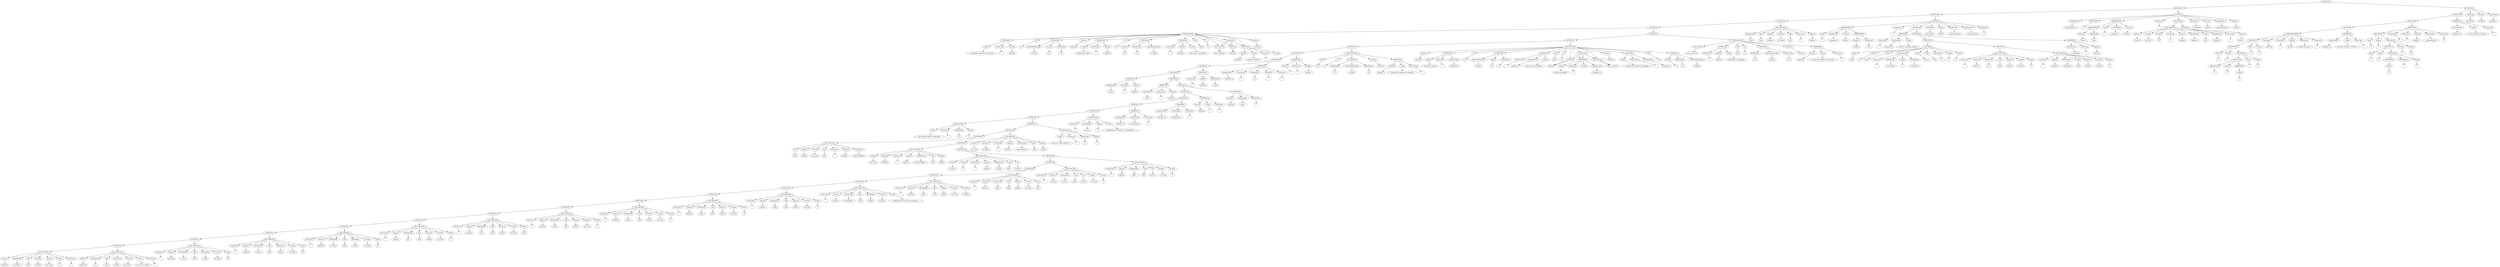 digraph Arbol_Sintactico{

node0[label = "SENTENCIA"];
node0 -> node00
node00[label = "SENTENCIA"];
node00 -> node000
node000[label = "SENTENCIA"];
node000 -> node0000
node0000[label = "SENTENCIA"];
node0000 -> node00000
node00000[label = "SENTENCIA"];
node00000 -> node000000
node000000[label = "SENTENCIA"];
node000000 -> node0000000
node0000000[label = "SENTENCIA"];
node0000000 -> node00000000
node00000000[label = "SENTENCIA"];
node00000000 -> node000000000
node000000000[label = "SENTENCIA"];
node000000000 -> node0000000000
node0000000000[label = "SENTENCIA"];
node0000000000 -> node00000000000
node00000000000[label = "SENTENCIA"];
node00000000000 -> node000000000000
node000000000000[label = "SENTENCIA"];
node000000000000 -> node0000000000000
node0000000000000[label = "SENTENCIA"];
node0000000000000 -> node00000000000000
node00000000000000[label = "SENTENCIA"];
node00000000000000 -> node000000000000000
node000000000000000[label = "SENTENCIA"];
node000000000000000 -> node0000000000000000
node0000000000000000[label = "SENTENCIA"];
node0000000000000000 -> node00000000000000000
node00000000000000000[label = "SENTENCIA"];
node00000000000000000 -> node000000000000000000
node000000000000000000[label = "SENTENCIA"];
node000000000000000000 -> node0000000000000000000
node0000000000000000000[label = "SENTENCIA"];
node0000000000000000000 -> node00000000000000000000
node00000000000000000000[label = "SENTENCIA"];
node00000000000000000000 -> node000000000000000000000
node000000000000000000000[label = "SENTENCIA"];
node000000000000000000000 -> node0000000000000000000000
node0000000000000000000000[label = "SENTENCIA"];
node0000000000000000000000 -> node00000000000000000000000
node00000000000000000000000[label = "SENTENCIA"];
node00000000000000000000000 -> node000000000000000000000000
node000000000000000000000000[label = "SENTENCIA"];
node000000000000000000000000 -> node0000000000000000000000000
node0000000000000000000000000[label = "SENTENCIA"];
node0000000000000000000000000 -> node00000000000000000000000000
node00000000000000000000000000[label = "SENTENCIA"];
node00000000000000000000000000 -> node000000000000000000000000000
node000000000000000000000000000[label = "SENTENCIA"];
node000000000000000000000000000 -> node0000000000000000000000000000
node0000000000000000000000000000[label = "SENTENCIA"];
node0000000000000000000000000000 -> node00000000000000000000000000000
node00000000000000000000000000000[label = "SENTENCIA"];
node00000000000000000000000000000 -> node000000000000000000000000000000
node000000000000000000000000000000[label = "SENTENCIA"];
node000000000000000000000000000000 -> node0000000000000000000000000000000
node0000000000000000000000000000000[label = "SENTENCIA"];
node0000000000000000000000000000000 -> node00000000000000000000000000000000
node00000000000000000000000000000000[label = "SENTENCIA"];
node00000000000000000000000000000000 -> node000000000000000000000000000000000
node000000000000000000000000000000000[label = "SENTENCIA"];
node000000000000000000000000000000000 -> node0000000000000000000000000000000000
node0000000000000000000000000000000000[label = "SENTENCIA"];
node0000000000000000000000000000000000 -> node00000000000000000000000000000000000
node00000000000000000000000000000000000[label = "SENTENCIA"];
node00000000000000000000000000000000000 -> node000000000000000000000000000000000000
node000000000000000000000000000000000000[label = "SENTENCIA"];
node000000000000000000000000000000000000 -> node0000000000000000000000000000000000000
node0000000000000000000000000000000000000[label = "SENTENCIA"];
node0000000000000000000000000000000000000 -> node00000000000000000000000000000000000000
node00000000000000000000000000000000000000[label = "SENTENCIA"];
node00000000000000000000000000000000000000 -> node000000000000000000000000000000000000000
node000000000000000000000000000000000000000[label = "SENTENCIA"];
node000000000000000000000000000000000000000 -> node0000000000000000000000000000000000000000
node0000000000000000000000000000000000000000[label = "DECLARACION"];
node0000000000000000000000000000000000000000 -> node00000000000000000000000000000000000000000
node00000000000000000000000000000000000000000[label = "Ingresar"];
node00000000000000000000000000000000000000000c[label = "Ingresar"];
node00000000000000000000000000000000000000000 -> node00000000000000000000000000000000000000000c
node0000000000000000000000000000000000000000 -> node00000000000000000000000000000000000000001
node00000000000000000000000000000000000000001[label = "Identificador"];
node00000000000000000000000000000000000000001c[label = "_variable1_"];
node00000000000000000000000000000000000000001 -> node00000000000000000000000000000000000000001c
node0000000000000000000000000000000000000000 -> node00000000000000000000000000000000000000002
node00000000000000000000000000000000000000002[label = "Como"];
node00000000000000000000000000000000000000002c[label = "coMo"];
node00000000000000000000000000000000000000002 -> node00000000000000000000000000000000000000002c
node0000000000000000000000000000000000000000 -> node00000000000000000000000000000000000000003
node00000000000000000000000000000000000000003[label = "Numeroo"];
node00000000000000000000000000000000000000003c[label = "NumEro"];
node00000000000000000000000000000000000000003 -> node00000000000000000000000000000000000000003c
node0000000000000000000000000000000000000000 -> node00000000000000000000000000000000000000004
node00000000000000000000000000000000000000004[label = "ConValor"];
node00000000000000000000000000000000000000004c[label = "cOn_valor"];
node00000000000000000000000000000000000000004 -> node00000000000000000000000000000000000000004c
node0000000000000000000000000000000000000000 -> node00000000000000000000000000000000000000005
node00000000000000000000000000000000000000005[label = "Numero"];
node00000000000000000000000000000000000000005c[label = "5"];
node00000000000000000000000000000000000000005 -> node00000000000000000000000000000000000000005c
node0000000000000000000000000000000000000000 -> node00000000000000000000000000000000000000006
node00000000000000000000000000000000000000006[label = "PuntoComa"];
node00000000000000000000000000000000000000006c[label = ";"];
node00000000000000000000000000000000000000006 -> node00000000000000000000000000000000000000006c
node000000000000000000000000000000000000000 -> node0000000000000000000000000000000000000001
node0000000000000000000000000000000000000001[label = "DECLARACION"];
node0000000000000000000000000000000000000001 -> node00000000000000000000000000000000000000010
node00000000000000000000000000000000000000010[label = "Ingresar"];
node00000000000000000000000000000000000000010c[label = "ingresaR"];
node00000000000000000000000000000000000000010 -> node00000000000000000000000000000000000000010c
node0000000000000000000000000000000000000001 -> node00000000000000000000000000000000000000011
node00000000000000000000000000000000000000011[label = "Identificador"];
node00000000000000000000000000000000000000011c[label = "_v1_"];
node00000000000000000000000000000000000000011 -> node00000000000000000000000000000000000000011c
node0000000000000000000000000000000000000001 -> node00000000000000000000000000000000000000012
node00000000000000000000000000000000000000012[label = "Como"];
node00000000000000000000000000000000000000012c[label = "cOmo"];
node00000000000000000000000000000000000000012 -> node00000000000000000000000000000000000000012c
node0000000000000000000000000000000000000001 -> node00000000000000000000000000000000000000013
node00000000000000000000000000000000000000013[label = "TipoCadena"];
node00000000000000000000000000000000000000013c[label = "CadenA"];
node00000000000000000000000000000000000000013 -> node00000000000000000000000000000000000000013c
node0000000000000000000000000000000000000001 -> node00000000000000000000000000000000000000014
node00000000000000000000000000000000000000014[label = "ConValor"];
node00000000000000000000000000000000000000014c[label = "con_vAlor"];
node00000000000000000000000000000000000000014 -> node00000000000000000000000000000000000000014c
node0000000000000000000000000000000000000001 -> node00000000000000000000000000000000000000015
node00000000000000000000000000000000000000015[label = "Cadena"];
node00000000000000000000000000000000000000015c[label = "esta es una cadena"];
node00000000000000000000000000000000000000015 -> node00000000000000000000000000000000000000015c
node0000000000000000000000000000000000000001 -> node00000000000000000000000000000000000000016
node00000000000000000000000000000000000000016[label = "PuntoComa"];
node00000000000000000000000000000000000000016c[label = ";"];
node00000000000000000000000000000000000000016 -> node00000000000000000000000000000000000000016c
node00000000000000000000000000000000000000 -> node000000000000000000000000000000000000001
node000000000000000000000000000000000000001[label = "DECLARACION"];
node000000000000000000000000000000000000001 -> node0000000000000000000000000000000000000010
node0000000000000000000000000000000000000010[label = "Ingresar"];
node0000000000000000000000000000000000000010c[label = "ingresaR"];
node0000000000000000000000000000000000000010 -> node0000000000000000000000000000000000000010c
node000000000000000000000000000000000000001 -> node0000000000000000000000000000000000000011
node0000000000000000000000000000000000000011[label = "Identificador"];
node0000000000000000000000000000000000000011c[label = "_curso1_"];
node0000000000000000000000000000000000000011 -> node0000000000000000000000000000000000000011c
node000000000000000000000000000000000000001 -> node0000000000000000000000000000000000000012
node0000000000000000000000000000000000000012[label = "Como"];
node0000000000000000000000000000000000000012c[label = "cOmo"];
node0000000000000000000000000000000000000012 -> node0000000000000000000000000000000000000012c
node000000000000000000000000000000000000001 -> node0000000000000000000000000000000000000013
node0000000000000000000000000000000000000013[label = "TipoCadena"];
node0000000000000000000000000000000000000013c[label = "cadena"];
node0000000000000000000000000000000000000013 -> node0000000000000000000000000000000000000013c
node000000000000000000000000000000000000001 -> node0000000000000000000000000000000000000014
node0000000000000000000000000000000000000014[label = "ConValor"];
node0000000000000000000000000000000000000014c[label = "con_vAlor"];
node0000000000000000000000000000000000000014 -> node0000000000000000000000000000000000000014c
node000000000000000000000000000000000000001 -> node0000000000000000000000000000000000000015
node0000000000000000000000000000000000000015[label = "Cadena"];
node0000000000000000000000000000000000000015c[label = "olc"];
node0000000000000000000000000000000000000015 -> node0000000000000000000000000000000000000015c
node000000000000000000000000000000000000001 -> node0000000000000000000000000000000000000016
node0000000000000000000000000000000000000016[label = "PuntoComa"];
node0000000000000000000000000000000000000016c[label = ";"];
node0000000000000000000000000000000000000016 -> node0000000000000000000000000000000000000016c
node0000000000000000000000000000000000000 -> node00000000000000000000000000000000000001
node00000000000000000000000000000000000001[label = "DECLARACION"];
node00000000000000000000000000000000000001 -> node000000000000000000000000000000000000010
node000000000000000000000000000000000000010[label = "Ingresar"];
node000000000000000000000000000000000000010c[label = "ingresaR"];
node000000000000000000000000000000000000010 -> node000000000000000000000000000000000000010c
node00000000000000000000000000000000000001 -> node000000000000000000000000000000000000011
node000000000000000000000000000000000000011[label = "Identificador"];
node000000000000000000000000000000000000011c[label = "_curso2_"];
node000000000000000000000000000000000000011 -> node000000000000000000000000000000000000011c
node00000000000000000000000000000000000001 -> node000000000000000000000000000000000000012
node000000000000000000000000000000000000012[label = "Como"];
node000000000000000000000000000000000000012c[label = "cOmo"];
node000000000000000000000000000000000000012 -> node000000000000000000000000000000000000012c
node00000000000000000000000000000000000001 -> node000000000000000000000000000000000000013
node000000000000000000000000000000000000013[label = "TipoCadena"];
node000000000000000000000000000000000000013c[label = "cadena"];
node000000000000000000000000000000000000013 -> node000000000000000000000000000000000000013c
node00000000000000000000000000000000000001 -> node000000000000000000000000000000000000014
node000000000000000000000000000000000000014[label = "ConValor"];
node000000000000000000000000000000000000014c[label = "con_vAlor"];
node000000000000000000000000000000000000014 -> node000000000000000000000000000000000000014c
node00000000000000000000000000000000000001 -> node000000000000000000000000000000000000015
node000000000000000000000000000000000000015[label = "Cadena"];
node000000000000000000000000000000000000015c[label = "olc"];
node000000000000000000000000000000000000015 -> node000000000000000000000000000000000000015c
node00000000000000000000000000000000000001 -> node000000000000000000000000000000000000016
node000000000000000000000000000000000000016[label = "PuntoComa"];
node000000000000000000000000000000000000016c[label = ";"];
node000000000000000000000000000000000000016 -> node000000000000000000000000000000000000016c
node000000000000000000000000000000000000 -> node0000000000000000000000000000000000001
node0000000000000000000000000000000000001[label = "DECLARACION"];
node0000000000000000000000000000000000001 -> node00000000000000000000000000000000000010
node00000000000000000000000000000000000010[label = "Ingresar"];
node00000000000000000000000000000000000010c[label = "ingresaR"];
node00000000000000000000000000000000000010 -> node00000000000000000000000000000000000010c
node0000000000000000000000000000000000001 -> node00000000000000000000000000000000000011
node00000000000000000000000000000000000011[label = "Identificador"];
node00000000000000000000000000000000000011c[label = "_curso3_"];
node00000000000000000000000000000000000011 -> node00000000000000000000000000000000000011c
node0000000000000000000000000000000000001 -> node00000000000000000000000000000000000012
node00000000000000000000000000000000000012[label = "Como"];
node00000000000000000000000000000000000012c[label = "cOmo"];
node00000000000000000000000000000000000012 -> node00000000000000000000000000000000000012c
node0000000000000000000000000000000000001 -> node00000000000000000000000000000000000013
node00000000000000000000000000000000000013[label = "TipoCadena"];
node00000000000000000000000000000000000013c[label = "cadena"];
node00000000000000000000000000000000000013 -> node00000000000000000000000000000000000013c
node0000000000000000000000000000000000001 -> node00000000000000000000000000000000000014
node00000000000000000000000000000000000014[label = "ConValor"];
node00000000000000000000000000000000000014c[label = "con_vAlor"];
node00000000000000000000000000000000000014 -> node00000000000000000000000000000000000014c
node0000000000000000000000000000000000001 -> node00000000000000000000000000000000000015
node00000000000000000000000000000000000015[label = "Cadena"];
node00000000000000000000000000000000000015c[label = "olc"];
node00000000000000000000000000000000000015 -> node00000000000000000000000000000000000015c
node0000000000000000000000000000000000001 -> node00000000000000000000000000000000000016
node00000000000000000000000000000000000016[label = "PuntoComa"];
node00000000000000000000000000000000000016c[label = ";"];
node00000000000000000000000000000000000016 -> node00000000000000000000000000000000000016c
node00000000000000000000000000000000000 -> node000000000000000000000000000000000001
node000000000000000000000000000000000001[label = "DECLARACION"];
node000000000000000000000000000000000001 -> node0000000000000000000000000000000000010
node0000000000000000000000000000000000010[label = "Ingresar"];
node0000000000000000000000000000000000010c[label = "ingresar"];
node0000000000000000000000000000000000010 -> node0000000000000000000000000000000000010c
node000000000000000000000000000000000001 -> node0000000000000000000000000000000000011
node0000000000000000000000000000000000011[label = "Identificador"];
node0000000000000000000000000000000000011c[label = "_pi1_"];
node0000000000000000000000000000000000011 -> node0000000000000000000000000000000000011c
node000000000000000000000000000000000001 -> node0000000000000000000000000000000000012
node0000000000000000000000000000000000012[label = "Como"];
node0000000000000000000000000000000000012c[label = "como"];
node0000000000000000000000000000000000012 -> node0000000000000000000000000000000000012c
node000000000000000000000000000000000001 -> node0000000000000000000000000000000000013
node0000000000000000000000000000000000013[label = "Numeroo"];
node0000000000000000000000000000000000013c[label = "numero"];
node0000000000000000000000000000000000013 -> node0000000000000000000000000000000000013c
node000000000000000000000000000000000001 -> node0000000000000000000000000000000000014
node0000000000000000000000000000000000014[label = "ConValor"];
node0000000000000000000000000000000000014c[label = "con_valor"];
node0000000000000000000000000000000000014 -> node0000000000000000000000000000000000014c
node000000000000000000000000000000000001 -> node0000000000000000000000000000000000015
node0000000000000000000000000000000000015[label = "Numero"];
node0000000000000000000000000000000000015c[label = "3"];
node0000000000000000000000000000000000015 -> node0000000000000000000000000000000000015c
node000000000000000000000000000000000001 -> node0000000000000000000000000000000000016
node0000000000000000000000000000000000016[label = "PuntoComa"];
node0000000000000000000000000000000000016c[label = ";"];
node0000000000000000000000000000000000016 -> node0000000000000000000000000000000000016c
node0000000000000000000000000000000000 -> node00000000000000000000000000000000001
node00000000000000000000000000000000001[label = "DECLARACION"];
node00000000000000000000000000000000001 -> node000000000000000000000000000000000010
node000000000000000000000000000000000010[label = "Ingresar"];
node000000000000000000000000000000000010c[label = "ingresar"];
node000000000000000000000000000000000010 -> node000000000000000000000000000000000010c
node00000000000000000000000000000000001 -> node000000000000000000000000000000000011
node000000000000000000000000000000000011[label = "Identificador"];
node000000000000000000000000000000000011c[label = "_pi4_"];
node000000000000000000000000000000000011 -> node000000000000000000000000000000000011c
node00000000000000000000000000000000001 -> node000000000000000000000000000000000012
node000000000000000000000000000000000012[label = "Como"];
node000000000000000000000000000000000012c[label = "como"];
node000000000000000000000000000000000012 -> node000000000000000000000000000000000012c
node00000000000000000000000000000000001 -> node000000000000000000000000000000000013
node000000000000000000000000000000000013[label = "Numeroo"];
node000000000000000000000000000000000013c[label = "numero"];
node000000000000000000000000000000000013 -> node000000000000000000000000000000000013c
node00000000000000000000000000000000001 -> node000000000000000000000000000000000014
node000000000000000000000000000000000014[label = "ConValor"];
node000000000000000000000000000000000014c[label = "con_valor"];
node000000000000000000000000000000000014 -> node000000000000000000000000000000000014c
node00000000000000000000000000000000001 -> node000000000000000000000000000000000015
node000000000000000000000000000000000015[label = "Numero"];
node000000000000000000000000000000000015c[label = "3141"];
node000000000000000000000000000000000015 -> node000000000000000000000000000000000015c
node00000000000000000000000000000000001 -> node000000000000000000000000000000000016
node000000000000000000000000000000000016[label = "PuntoComa"];
node000000000000000000000000000000000016c[label = ";"];
node000000000000000000000000000000000016 -> node000000000000000000000000000000000016c
node000000000000000000000000000000000 -> node0000000000000000000000000000000001
node0000000000000000000000000000000001[label = "DECLARACION"];
node0000000000000000000000000000000001 -> node00000000000000000000000000000000010
node00000000000000000000000000000000010[label = "Ingresar"];
node00000000000000000000000000000000010c[label = "ingresar"];
node00000000000000000000000000000000010 -> node00000000000000000000000000000000010c
node0000000000000000000000000000000001 -> node00000000000000000000000000000000011
node00000000000000000000000000000000011[label = "Identificador"];
node00000000000000000000000000000000011c[label = "_anio1_"];
node00000000000000000000000000000000011 -> node00000000000000000000000000000000011c
node0000000000000000000000000000000001 -> node00000000000000000000000000000000012
node00000000000000000000000000000000012[label = "Como"];
node00000000000000000000000000000000012c[label = "como"];
node00000000000000000000000000000000012 -> node00000000000000000000000000000000012c
node0000000000000000000000000000000001 -> node00000000000000000000000000000000013
node00000000000000000000000000000000013[label = "Numeroo"];
node00000000000000000000000000000000013c[label = "numero"];
node00000000000000000000000000000000013 -> node00000000000000000000000000000000013c
node0000000000000000000000000000000001 -> node00000000000000000000000000000000014
node00000000000000000000000000000000014[label = "ConValor"];
node00000000000000000000000000000000014c[label = "con_valor"];
node00000000000000000000000000000000014 -> node00000000000000000000000000000000014c
node0000000000000000000000000000000001 -> node00000000000000000000000000000000015
node00000000000000000000000000000000015[label = "Numero"];
node00000000000000000000000000000000015c[label = "1"];
node00000000000000000000000000000000015 -> node00000000000000000000000000000000015c
node0000000000000000000000000000000001 -> node00000000000000000000000000000000016
node00000000000000000000000000000000016[label = "PuntoComa"];
node00000000000000000000000000000000016c[label = ";"];
node00000000000000000000000000000000016 -> node00000000000000000000000000000000016c
node00000000000000000000000000000000 -> node000000000000000000000000000000001
node000000000000000000000000000000001[label = "DECLARACION"];
node000000000000000000000000000000001 -> node0000000000000000000000000000000010
node0000000000000000000000000000000010[label = "Ingresar"];
node0000000000000000000000000000000010c[label = "ingresar"];
node0000000000000000000000000000000010 -> node0000000000000000000000000000000010c
node000000000000000000000000000000001 -> node0000000000000000000000000000000011
node0000000000000000000000000000000011[label = "Identificador"];
node0000000000000000000000000000000011c[label = "_anio2_"];
node0000000000000000000000000000000011 -> node0000000000000000000000000000000011c
node000000000000000000000000000000001 -> node0000000000000000000000000000000012
node0000000000000000000000000000000012[label = "Como"];
node0000000000000000000000000000000012c[label = "como"];
node0000000000000000000000000000000012 -> node0000000000000000000000000000000012c
node000000000000000000000000000000001 -> node0000000000000000000000000000000013
node0000000000000000000000000000000013[label = "Numeroo"];
node0000000000000000000000000000000013c[label = "numero"];
node0000000000000000000000000000000013 -> node0000000000000000000000000000000013c
node000000000000000000000000000000001 -> node0000000000000000000000000000000014
node0000000000000000000000000000000014[label = "ConValor"];
node0000000000000000000000000000000014c[label = "con_valor"];
node0000000000000000000000000000000014 -> node0000000000000000000000000000000014c
node000000000000000000000000000000001 -> node0000000000000000000000000000000015
node0000000000000000000000000000000015[label = "Numero"];
node0000000000000000000000000000000015c[label = "9"];
node0000000000000000000000000000000015 -> node0000000000000000000000000000000015c
node000000000000000000000000000000001 -> node0000000000000000000000000000000016
node0000000000000000000000000000000016[label = "PuntoComa"];
node0000000000000000000000000000000016c[label = ";"];
node0000000000000000000000000000000016 -> node0000000000000000000000000000000016c
node0000000000000000000000000000000 -> node00000000000000000000000000000001
node00000000000000000000000000000001[label = "DECLARACION"];
node00000000000000000000000000000001 -> node000000000000000000000000000000010
node000000000000000000000000000000010[label = "Ingresar"];
node000000000000000000000000000000010c[label = "ingresar"];
node000000000000000000000000000000010 -> node000000000000000000000000000000010c
node00000000000000000000000000000001 -> node000000000000000000000000000000011
node000000000000000000000000000000011[label = "Identificador"];
node000000000000000000000000000000011c[label = "_anio3_"];
node000000000000000000000000000000011 -> node000000000000000000000000000000011c
node00000000000000000000000000000001 -> node000000000000000000000000000000012
node000000000000000000000000000000012[label = "Como"];
node000000000000000000000000000000012c[label = "como"];
node000000000000000000000000000000012 -> node000000000000000000000000000000012c
node00000000000000000000000000000001 -> node000000000000000000000000000000013
node000000000000000000000000000000013[label = "Numeroo"];
node000000000000000000000000000000013c[label = "numero"];
node000000000000000000000000000000013 -> node000000000000000000000000000000013c
node00000000000000000000000000000001 -> node000000000000000000000000000000014
node000000000000000000000000000000014[label = "ConValor"];
node000000000000000000000000000000014c[label = "con_valor"];
node000000000000000000000000000000014 -> node000000000000000000000000000000014c
node00000000000000000000000000000001 -> node000000000000000000000000000000015
node000000000000000000000000000000015[label = "Numero"];
node000000000000000000000000000000015c[label = "4"];
node000000000000000000000000000000015 -> node000000000000000000000000000000015c
node00000000000000000000000000000001 -> node000000000000000000000000000000016
node000000000000000000000000000000016[label = "PuntoComa"];
node000000000000000000000000000000016c[label = ";"];
node000000000000000000000000000000016 -> node000000000000000000000000000000016c
node000000000000000000000000000000 -> node0000000000000000000000000000001
node0000000000000000000000000000001[label = "DECLARACION"];
node0000000000000000000000000000001 -> node00000000000000000000000000000010
node00000000000000000000000000000010[label = "Ingresar"];
node00000000000000000000000000000010c[label = "ingresar"];
node00000000000000000000000000000010 -> node00000000000000000000000000000010c
node0000000000000000000000000000001 -> node00000000000000000000000000000011
node00000000000000000000000000000011[label = "Identificador"];
node00000000000000000000000000000011c[label = "_anio4_"];
node00000000000000000000000000000011 -> node00000000000000000000000000000011c
node0000000000000000000000000000001 -> node00000000000000000000000000000012
node00000000000000000000000000000012[label = "Como"];
node00000000000000000000000000000012c[label = "como"];
node00000000000000000000000000000012 -> node00000000000000000000000000000012c
node0000000000000000000000000000001 -> node00000000000000000000000000000013
node00000000000000000000000000000013[label = "Numeroo"];
node00000000000000000000000000000013c[label = "numero"];
node00000000000000000000000000000013 -> node00000000000000000000000000000013c
node0000000000000000000000000000001 -> node00000000000000000000000000000014
node00000000000000000000000000000014[label = "ConValor"];
node00000000000000000000000000000014c[label = "con_valor"];
node00000000000000000000000000000014 -> node00000000000000000000000000000014c
node0000000000000000000000000000001 -> node00000000000000000000000000000015
node00000000000000000000000000000015[label = "Numero"];
node00000000000000000000000000000015c[label = "5"];
node00000000000000000000000000000015 -> node00000000000000000000000000000015c
node0000000000000000000000000000001 -> node00000000000000000000000000000016
node00000000000000000000000000000016[label = "PuntoComa"];
node00000000000000000000000000000016c[label = ";"];
node00000000000000000000000000000016 -> node00000000000000000000000000000016c
node00000000000000000000000000000 -> node000000000000000000000000000001
node000000000000000000000000000001[label = "DECLARACION"];
node000000000000000000000000000001 -> node0000000000000000000000000000010
node0000000000000000000000000000010[label = "Ingresar"];
node0000000000000000000000000000010c[label = "ingresar"];
node0000000000000000000000000000010 -> node0000000000000000000000000000010c
node000000000000000000000000000001 -> node0000000000000000000000000000011
node0000000000000000000000000000011[label = "Identificador"];
node0000000000000000000000000000011c[label = "_encabezado1_"];
node0000000000000000000000000000011 -> node0000000000000000000000000000011c
node000000000000000000000000000001 -> node0000000000000000000000000000012
node0000000000000000000000000000012[label = "Como"];
node0000000000000000000000000000012c[label = "como"];
node0000000000000000000000000000012 -> node0000000000000000000000000000012c
node000000000000000000000000000001 -> node0000000000000000000000000000013
node0000000000000000000000000000013[label = "TipoCadena"];
node0000000000000000000000000000013c[label = "cadena"];
node0000000000000000000000000000013 -> node0000000000000000000000000000013c
node000000000000000000000000000001 -> node0000000000000000000000000000014
node0000000000000000000000000000014[label = "ConValor"];
node0000000000000000000000000000014c[label = "con_valor"];
node0000000000000000000000000000014 -> node0000000000000000000000000000014c
node000000000000000000000000000001 -> node0000000000000000000000000000015
node0000000000000000000000000000015[label = "Cadena"];
node0000000000000000000000000000015c[label = "Universidad San Carlos de Guatemala...;"];
node0000000000000000000000000000015 -> node0000000000000000000000000000015c
node000000000000000000000000000001 -> node0000000000000000000000000000016
node0000000000000000000000000000016[label = "PuntoComa"];
node0000000000000000000000000000016c[label = ";"];
node0000000000000000000000000000016 -> node0000000000000000000000000000016c
node0000000000000000000000000000 -> node00000000000000000000000000001
node00000000000000000000000000001[label = "DECLARACION"];
node00000000000000000000000000001 -> node000000000000000000000000000010
node000000000000000000000000000010[label = "Ingresar"];
node000000000000000000000000000010c[label = "ingresar"];
node000000000000000000000000000010 -> node000000000000000000000000000010c
node00000000000000000000000000001 -> node000000000000000000000000000011
node000000000000000000000000000011[label = "Identificador"];
node000000000000000000000000000011c[label = "_flag1_"];
node000000000000000000000000000011 -> node000000000000000000000000000011c
node00000000000000000000000000001 -> node000000000000000000000000000012
node000000000000000000000000000012[label = "Como"];
node000000000000000000000000000012c[label = "como"];
node000000000000000000000000000012 -> node000000000000000000000000000012c
node00000000000000000000000000001 -> node000000000000000000000000000013
node000000000000000000000000000013[label = "Boolean"];
node000000000000000000000000000013c[label = "boolean"];
node000000000000000000000000000013 -> node000000000000000000000000000013c
node00000000000000000000000000001 -> node000000000000000000000000000014
node000000000000000000000000000014[label = "ConValor"];
node000000000000000000000000000014c[label = "con_valor"];
node000000000000000000000000000014 -> node000000000000000000000000000014c
node00000000000000000000000000001 -> node000000000000000000000000000015
node000000000000000000000000000015[label = "Verdadero"];
node000000000000000000000000000015c[label = "verdadero"];
node000000000000000000000000000015 -> node000000000000000000000000000015c
node00000000000000000000000000001 -> node000000000000000000000000000016
node000000000000000000000000000016[label = "PuntoComa"];
node000000000000000000000000000016c[label = ";"];
node000000000000000000000000000016 -> node000000000000000000000000000016c
node000000000000000000000000000 -> node0000000000000000000000000001
node0000000000000000000000000001[label = "DECLARACION"];
node0000000000000000000000000001 -> node00000000000000000000000000010
node00000000000000000000000000010[label = "Ingresar"];
node00000000000000000000000000010c[label = "ingresar"];
node00000000000000000000000000010 -> node00000000000000000000000000010c
node0000000000000000000000000001 -> node00000000000000000000000000011
node00000000000000000000000000011[label = "Identificador"];
node00000000000000000000000000011c[label = "_flag2_"];
node00000000000000000000000000011 -> node00000000000000000000000000011c
node0000000000000000000000000001 -> node00000000000000000000000000012
node00000000000000000000000000012[label = "Como"];
node00000000000000000000000000012c[label = "como"];
node00000000000000000000000000012 -> node00000000000000000000000000012c
node0000000000000000000000000001 -> node00000000000000000000000000013
node00000000000000000000000000013[label = "Boolean"];
node00000000000000000000000000013c[label = "boolean"];
node00000000000000000000000000013 -> node00000000000000000000000000013c
node0000000000000000000000000001 -> node00000000000000000000000000014
node00000000000000000000000000014[label = "ConValor"];
node00000000000000000000000000014c[label = "con_valor"];
node00000000000000000000000000014 -> node00000000000000000000000000014c
node0000000000000000000000000001 -> node00000000000000000000000000015
node00000000000000000000000000015[label = "Falso"];
node00000000000000000000000000015c[label = "falso"];
node00000000000000000000000000015 -> node00000000000000000000000000015c
node0000000000000000000000000001 -> node00000000000000000000000000016
node00000000000000000000000000016[label = "PuntoComa"];
node00000000000000000000000000016c[label = ";"];
node00000000000000000000000000016 -> node00000000000000000000000000016c
node00000000000000000000000000 -> node000000000000000000000000001
node000000000000000000000000001[label = "DECLARACION"];
node000000000000000000000000001 -> node0000000000000000000000000010
node0000000000000000000000000010[label = "Ingresar"];
node0000000000000000000000000010c[label = "ingresar"];
node0000000000000000000000000010 -> node0000000000000000000000000010c
node000000000000000000000000001 -> node0000000000000000000000000011
node0000000000000000000000000011[label = "Identificador"];
node0000000000000000000000000011c[label = "_name1_"];
node0000000000000000000000000011 -> node0000000000000000000000000011c
node000000000000000000000000001 -> node0000000000000000000000000012
node0000000000000000000000000012[label = "Como"];
node0000000000000000000000000012c[label = "como"];
node0000000000000000000000000012 -> node0000000000000000000000000012c
node000000000000000000000000001 -> node0000000000000000000000000013
node0000000000000000000000000013[label = "Car"];
node0000000000000000000000000013c[label = "caracter"];
node0000000000000000000000000013 -> node0000000000000000000000000013c
node000000000000000000000000001 -> node0000000000000000000000000014
node0000000000000000000000000014[label = "ConValor"];
node0000000000000000000000000014c[label = "con_valor"];
node0000000000000000000000000014 -> node0000000000000000000000000014c
node000000000000000000000000001 -> node0000000000000000000000000015
node0000000000000000000000000015[label = "Caracter"];
node0000000000000000000000000015c[label = "'f'"];
node0000000000000000000000000015 -> node0000000000000000000000000015c
node000000000000000000000000001 -> node0000000000000000000000000016
node0000000000000000000000000016[label = "PuntoComa"];
node0000000000000000000000000016c[label = ";"];
node0000000000000000000000000016 -> node0000000000000000000000000016c
node0000000000000000000000000 -> node00000000000000000000000001
node00000000000000000000000001[label = "DECLARACION"];
node00000000000000000000000001 -> node000000000000000000000000010
node000000000000000000000000010[label = "Ingresar"];
node000000000000000000000000010c[label = "ingresar"];
node000000000000000000000000010 -> node000000000000000000000000010c
node00000000000000000000000001 -> node000000000000000000000000011
node000000000000000000000000011[label = "Identificador"];
node000000000000000000000000011c[label = "_name2_"];
node000000000000000000000000011 -> node000000000000000000000000011c
node00000000000000000000000001 -> node000000000000000000000000012
node000000000000000000000000012[label = "Como"];
node000000000000000000000000012c[label = "como"];
node000000000000000000000000012 -> node000000000000000000000000012c
node00000000000000000000000001 -> node000000000000000000000000013
node000000000000000000000000013[label = "Car"];
node000000000000000000000000013c[label = "caracter"];
node000000000000000000000000013 -> node000000000000000000000000013c
node00000000000000000000000001 -> node000000000000000000000000014
node000000000000000000000000014[label = "ConValor"];
node000000000000000000000000014c[label = "con_valor"];
node000000000000000000000000014 -> node000000000000000000000000014c
node00000000000000000000000001 -> node000000000000000000000000015
node000000000000000000000000015[label = "Caracter"];
node000000000000000000000000015c[label = "'e'"];
node000000000000000000000000015 -> node000000000000000000000000015c
node00000000000000000000000001 -> node000000000000000000000000016
node000000000000000000000000016[label = "PuntoComa"];
node000000000000000000000000016c[label = ";"];
node000000000000000000000000016 -> node000000000000000000000000016c
node000000000000000000000000 -> node0000000000000000000000001
node0000000000000000000000001[label = "DECLARACION"];
node0000000000000000000000001 -> node00000000000000000000000010
node00000000000000000000000010[label = "Ingresar"];
node00000000000000000000000010c[label = "ingresar"];
node00000000000000000000000010 -> node00000000000000000000000010c
node0000000000000000000000001 -> node00000000000000000000000011
node00000000000000000000000011[label = "Identificador"];
node00000000000000000000000011c[label = "_name3_"];
node00000000000000000000000011 -> node00000000000000000000000011c
node0000000000000000000000001 -> node00000000000000000000000012
node00000000000000000000000012[label = "Como"];
node00000000000000000000000012c[label = "como"];
node00000000000000000000000012 -> node00000000000000000000000012c
node0000000000000000000000001 -> node00000000000000000000000013
node00000000000000000000000013[label = "Car"];
node00000000000000000000000013c[label = "caracter"];
node00000000000000000000000013 -> node00000000000000000000000013c
node0000000000000000000000001 -> node00000000000000000000000014
node00000000000000000000000014[label = "ConValor"];
node00000000000000000000000014c[label = "con_valor"];
node00000000000000000000000014 -> node00000000000000000000000014c
node0000000000000000000000001 -> node00000000000000000000000015
node00000000000000000000000015[label = "Caracter"];
node00000000000000000000000015c[label = "'r'"];
node00000000000000000000000015 -> node00000000000000000000000015c
node0000000000000000000000001 -> node00000000000000000000000016
node00000000000000000000000016[label = "PuntoComa"];
node00000000000000000000000016c[label = ";"];
node00000000000000000000000016 -> node00000000000000000000000016c
node00000000000000000000000 -> node000000000000000000000001
node000000000000000000000001[label = "DECLARACION"];
node000000000000000000000001 -> node0000000000000000000000010
node0000000000000000000000010[label = "Ingresar"];
node0000000000000000000000010c[label = "ingresar"];
node0000000000000000000000010 -> node0000000000000000000000010c
node000000000000000000000001 -> node0000000000000000000000011
node0000000000000000000000011[label = "Identificador"];
node0000000000000000000000011c[label = "_operacionRela3_"];
node0000000000000000000000011 -> node0000000000000000000000011c
node000000000000000000000001 -> node0000000000000000000000012
node0000000000000000000000012[label = "Como"];
node0000000000000000000000012c[label = "como"];
node0000000000000000000000012 -> node0000000000000000000000012c
node000000000000000000000001 -> node0000000000000000000000013
node0000000000000000000000013[label = "Boolean"];
node0000000000000000000000013c[label = "boolean"];
node0000000000000000000000013 -> node0000000000000000000000013c
node000000000000000000000001 -> node0000000000000000000000014
node0000000000000000000000014[label = "ConValor"];
node0000000000000000000000014c[label = "con_valor"];
node0000000000000000000000014 -> node0000000000000000000000014c
node000000000000000000000001 -> node0000000000000000000000015
node0000000000000000000000015[label = "Verdadero"];
node0000000000000000000000015c[label = "verdadero"];
node0000000000000000000000015 -> node0000000000000000000000015c
node000000000000000000000001 -> node0000000000000000000000016
node0000000000000000000000016[label = "PuntoComa"];
node0000000000000000000000016c[label = ";"];
node0000000000000000000000016 -> node0000000000000000000000016c
node0000000000000000000000 -> node00000000000000000000001
node00000000000000000000001[label = "DECLARACION"];
node00000000000000000000001 -> node000000000000000000000010
node000000000000000000000010[label = "Ingresar"];
node000000000000000000000010c[label = "ingresar"];
node000000000000000000000010 -> node000000000000000000000010c
node00000000000000000000001 -> node000000000000000000000011
node000000000000000000000011[label = "Identificador"];
node000000000000000000000011c[label = "_operacionRela3_"];
node000000000000000000000011 -> node000000000000000000000011c
node00000000000000000000001 -> node000000000000000000000012
node000000000000000000000012[label = "Como"];
node000000000000000000000012c[label = "como"];
node000000000000000000000012 -> node000000000000000000000012c
node00000000000000000000001 -> node000000000000000000000013
node000000000000000000000013[label = "Boolean"];
node000000000000000000000013c[label = "boolean"];
node000000000000000000000013 -> node000000000000000000000013c
node00000000000000000000001 -> node000000000000000000000014
node000000000000000000000014[label = "ConValor"];
node000000000000000000000014c[label = "con_valor"];
node000000000000000000000014 -> node000000000000000000000014c
node00000000000000000000001 -> node000000000000000000000015
node000000000000000000000015[label = "Falso"];
node000000000000000000000015c[label = "falso"];
node000000000000000000000015 -> node000000000000000000000015c
node00000000000000000000001 -> node000000000000000000000016
node000000000000000000000016[label = "PuntoComa"];
node000000000000000000000016c[label = ";"];
node000000000000000000000016 -> node000000000000000000000016c
node000000000000000000000 -> node0000000000000000000001
node0000000000000000000001[label = "DECLARACION"];
node0000000000000000000001 -> node00000000000000000000010
node00000000000000000000010[label = "Ingresar"];
node00000000000000000000010c[label = "ingresar"];
node00000000000000000000010 -> node00000000000000000000010c
node0000000000000000000001 -> node00000000000000000000011
node00000000000000000000011[label = "Identificador"];
node00000000000000000000011c[label = "_operacionRela4_"];
node00000000000000000000011 -> node00000000000000000000011c
node0000000000000000000001 -> node00000000000000000000012
node00000000000000000000012[label = "Como"];
node00000000000000000000012c[label = "como"];
node00000000000000000000012 -> node00000000000000000000012c
node0000000000000000000001 -> node00000000000000000000013
node00000000000000000000013[label = "Boolean"];
node00000000000000000000013c[label = "boolean"];
node00000000000000000000013 -> node00000000000000000000013c
node0000000000000000000001 -> node00000000000000000000014
node00000000000000000000014[label = "ConValor"];
node00000000000000000000014c[label = "con_valor"];
node00000000000000000000014 -> node00000000000000000000014c
node0000000000000000000001 -> node00000000000000000000015
node00000000000000000000015[label = "Verdadero"];
node00000000000000000000015c[label = "verdadero"];
node00000000000000000000015 -> node00000000000000000000015c
node0000000000000000000001 -> node00000000000000000000016
node00000000000000000000016[label = "PuntoComa"];
node00000000000000000000016c[label = ";"];
node00000000000000000000016 -> node00000000000000000000016c
node00000000000000000000 -> node000000000000000000001
node000000000000000000001[label = "ASIGNACION"];
node000000000000000000001 -> node0000000000000000000010
node0000000000000000000010[label = "Identificador"];
node0000000000000000000010c[label = "_v1_"];
node0000000000000000000010 -> node0000000000000000000010c
node000000000000000000001 -> node0000000000000000000011
node0000000000000000000011[label = "Asignar"];
node0000000000000000000011c[label = "->"];
node0000000000000000000011 -> node0000000000000000000011c
node000000000000000000001 -> node0000000000000000000012
node0000000000000000000012[label = "Cadena"];
node0000000000000000000012c[label = "esta es la cadena numero 1"];
node0000000000000000000012 -> node0000000000000000000012c
node000000000000000000001 -> node0000000000000000000013
node0000000000000000000013[label = "PuntoComa"];
node0000000000000000000013c[label = ";"];
node0000000000000000000013 -> node0000000000000000000013c
node0000000000000000000 -> node00000000000000000001
node00000000000000000001[label = "ASIGNACION"];
node00000000000000000001 -> node000000000000000000010
node000000000000000000010[label = "Identificador"];
node000000000000000000010c[label = "_v2_"];
node000000000000000000010 -> node000000000000000000010c
node00000000000000000001 -> node000000000000000000011
node000000000000000000011[label = "Asignar"];
node000000000000000000011c[label = "->"];
node000000000000000000011 -> node000000000000000000011c
node00000000000000000001 -> node000000000000000000012
node000000000000000000012[label = "Cadena"];
node000000000000000000012c[label = "estas cadenas deben ser diferentes"];
node000000000000000000012 -> node000000000000000000012c
node00000000000000000001 -> node000000000000000000013
node000000000000000000013[label = "PuntoComa"];
node000000000000000000013c[label = ";"];
node000000000000000000013 -> node000000000000000000013c
node000000000000000000 -> node0000000000000000001
node0000000000000000001[label = "ASIGNACION"];
node0000000000000000001 -> node00000000000000000010
node00000000000000000010[label = "Identificador"];
node00000000000000000010c[label = "_curso1_"];
node00000000000000000010 -> node00000000000000000010c
node0000000000000000001 -> node00000000000000000011
node00000000000000000011[label = "Asignar"];
node00000000000000000011c[label = "->"];
node00000000000000000011 -> node00000000000000000011c
node0000000000000000001 -> node00000000000000000012
node00000000000000000012[label = "Cadena"];
node00000000000000000012c[label = "Organizacion de lenguajes y compiladores 1"];
node00000000000000000012 -> node00000000000000000012c
node0000000000000000001 -> node00000000000000000013
node00000000000000000013[label = "PuntoComa"];
node00000000000000000013c[label = ";"];
node00000000000000000013 -> node00000000000000000013c
node00000000000000000 -> node000000000000000001
node000000000000000001[label = "IMPRESION"];
node000000000000000001 -> node0000000000000000010
node0000000000000000010[label = "ImprimirSalto"];
node0000000000000000010c[label = "imprimir_nl"];
node0000000000000000010 -> node0000000000000000010c
node000000000000000001 -> node0000000000000000011
node0000000000000000011[label = "Identificador"];
node0000000000000000011c[label = "_encabezado1_"];
node0000000000000000011 -> node0000000000000000011c
node000000000000000001 -> node0000000000000000012
node0000000000000000012[label = "PuntoComa"];
node0000000000000000012c[label = ";"];
node0000000000000000012 -> node0000000000000000012c
node0000000000000000 -> node00000000000000001
node00000000000000001[label = "IMPRESION"];
node00000000000000001 -> node000000000000000010
node000000000000000010[label = "ImprimirSalto"];
node000000000000000010c[label = "imprimir_nl"];
node000000000000000010 -> node000000000000000010c
node00000000000000001 -> node000000000000000011
node000000000000000011[label = "Identificador"];
node000000000000000011c[label = "_encabezado2_"];
node000000000000000011 -> node000000000000000011c
node00000000000000001 -> node000000000000000012
node000000000000000012[label = "PuntoComa"];
node000000000000000012c[label = ";"];
node000000000000000012 -> node000000000000000012c
node000000000000000 -> node0000000000000001
node0000000000000001[label = "IMPRESION"];
node0000000000000001 -> node00000000000000010
node00000000000000010[label = "Imprimir"];
node00000000000000010c[label = "imprimir"];
node00000000000000010 -> node00000000000000010c
node0000000000000001 -> node00000000000000011
node00000000000000011[label = "Cadena"];
node00000000000000011c[label = "..."];
node00000000000000011 -> node00000000000000011c
node0000000000000001 -> node00000000000000012
node00000000000000012[label = "PuntoComa"];
node00000000000000012c[label = ";"];
node00000000000000012 -> node00000000000000012c
node00000000000000 -> node000000000000001
node000000000000001[label = "IMPRESION"];
node000000000000001 -> node0000000000000010
node0000000000000010[label = "Imprimir"];
node0000000000000010c[label = "imprimir"];
node0000000000000010 -> node0000000000000010c
node000000000000001 -> node0000000000000011
node0000000000000011[label = "Identificador"];
node0000000000000011c[label = "_anio1_"];
node0000000000000011 -> node0000000000000011c
node000000000000001 -> node0000000000000012
node0000000000000012[label = "PuntoComa"];
node0000000000000012c[label = ";"];
node0000000000000012 -> node0000000000000012c
node0000000000000 -> node00000000000001
node00000000000001[label = "IMPRESION"];
node00000000000001 -> node000000000000010
node000000000000010[label = "Imprimir"];
node000000000000010c[label = "imprimir"];
node000000000000010 -> node000000000000010c
node00000000000001 -> node000000000000011
node000000000000011[label = "Identificador"];
node000000000000011c[label = "_anio2_"];
node000000000000011 -> node000000000000011c
node00000000000001 -> node000000000000012
node000000000000012[label = "PuntoComa"];
node000000000000012c[label = ";"];
node000000000000012 -> node000000000000012c
node000000000000 -> node0000000000001
node0000000000001[label = "IMPRESION"];
node0000000000001 -> node00000000000010
node00000000000010[label = "Imprimir"];
node00000000000010c[label = "imprimir"];
node00000000000010 -> node00000000000010c
node0000000000001 -> node00000000000011
node00000000000011[label = "Identificador"];
node00000000000011c[label = "_anio3_"];
node00000000000011 -> node00000000000011c
node0000000000001 -> node00000000000012
node00000000000012[label = "PuntoComa"];
node00000000000012c[label = ";"];
node00000000000012 -> node00000000000012c
node00000000000 -> node000000000001
node000000000001[label = "IMPRESION"];
node000000000001 -> node0000000000010
node0000000000010[label = "Imprimir"];
node0000000000010c[label = "imprimir"];
node0000000000010 -> node0000000000010c
node000000000001 -> node0000000000011
node0000000000011[label = "Identificador"];
node0000000000011c[label = "_anio4_"];
node0000000000011 -> node0000000000011c
node000000000001 -> node0000000000012
node0000000000012[label = "PuntoComa"];
node0000000000012c[label = ";"];
node0000000000012 -> node0000000000012c
node0000000000 -> node00000000001
node00000000001[label = "IMPRESION"];
node00000000001 -> node000000000010
node000000000010[label = "ImprimirSalto"];
node000000000010c[label = "imprimir_nl"];
node000000000010 -> node000000000010c
node00000000001 -> node000000000011
node000000000011[label = "ParentesisA"];
node000000000011c[label = "("];
node000000000011 -> node000000000011c
node00000000001 -> node000000000012
node000000000012[label = "Identificador"];
node000000000012c[label = "_v3_"];
node000000000012 -> node000000000012c
node00000000001 -> node000000000013
node000000000013[label = "ParentesisC"];
node000000000013c[label = ")"];
node000000000013 -> node000000000013c
node00000000001 -> node000000000014
node000000000014[label = "PuntoComa"];
node000000000014c[label = ";"];
node000000000014 -> node000000000014c
node000000000 -> node0000000001
node0000000001[label = "IMPRESION"];
node0000000001 -> node00000000010
node00000000010[label = "Imprimir"];
node00000000010c[label = "imprimir"];
node00000000010 -> node00000000010c
node0000000001 -> node00000000011
node00000000011[label = "Cadena"];
node00000000011c[label = "."];
node00000000011 -> node00000000011c
node0000000001 -> node00000000012
node00000000012[label = "PuntoComa"];
node00000000012c[label = ";"];
node00000000012 -> node00000000012c
node00000000 -> node000000001
node000000001[label = "CONDICIONALSI"];
node000000001 -> node0000000010
node0000000010[label = "SI"];
node0000000010c[label = "si"];
node0000000010 -> node0000000010c
node000000001 -> node0000000011
node0000000011[label = "CONDICION"];
node0000000011 -> node00000000110
node00000000110[label = "Identificador"];
node00000000110c[label = "_v1_"];
node00000000110 -> node00000000110c
node0000000011 -> node00000000111
node00000000111[label = "OperadorRelacional"];
node00000000111c[label = "es_igual"];
node00000000111 -> node00000000111c
node0000000011 -> node00000000112
node00000000112[label = "Identificador"];
node00000000112c[label = "_v2_"];
node00000000112 -> node00000000112c
node000000001 -> node0000000012
node0000000012[label = "Entonces"];
node0000000012c[label = "entonces"];
node0000000012 -> node0000000012c
node000000001 -> node0000000013
node0000000013[label = "IMPRESION"];
node0000000013 -> node00000000130
node00000000130[label = "Imprimir"];
node00000000130c[label = "imprimir"];
node00000000130 -> node00000000130c
node0000000013 -> node00000000131
node00000000131[label = "Cadena"];
node00000000131c[label = "Al parecer no funciona la asignacion"];
node00000000131 -> node00000000131c
node0000000013 -> node00000000132
node00000000132[label = "PuntoComa"];
node00000000132c[label = ";"];
node00000000132 -> node00000000132c
node000000001 -> node0000000014
node0000000014[label = "FinSi"];
node0000000014c[label = "fin_si"];
node0000000014 -> node0000000014c
node0000000 -> node00000001
node00000001[label = "CONDICIONALSI"];
node00000001 -> node000000010
node000000010[label = "SI"];
node000000010c[label = "si"];
node000000010 -> node000000010c
node00000001 -> node000000011
node000000011[label = "CONDICION"];
node000000011 -> node0000000110
node0000000110[label = "Identificador"];
node0000000110c[label = "_v1_"];
node0000000110 -> node0000000110c
node000000011 -> node0000000111
node0000000111[label = "OperadorRelacional"];
node0000000111c[label = "es_igual"];
node0000000111 -> node0000000111c
node000000011 -> node0000000112
node0000000112[label = "Identificador"];
node0000000112c[label = "_v2_"];
node0000000112 -> node0000000112c
node00000001 -> node000000012
node000000012[label = "Entonces"];
node000000012c[label = "entonces"];
node000000012 -> node000000012c
node00000001 -> node000000013
node000000013[label = "IMPRESION"];
node000000013 -> node0000000130
node0000000130[label = "ImprimirSalto"];
node0000000130c[label = "imprimir_nl"];
node0000000130 -> node0000000130c
node000000013 -> node0000000131
node0000000131[label = "Cadena"];
node0000000131c[label = "no tiene que imprimir este mensaje"];
node0000000131 -> node0000000131c
node000000013 -> node0000000132
node0000000132[label = "PuntoComa"];
node0000000132c[label = ";"];
node0000000132 -> node0000000132c
node00000001 -> node000000014
node000000014[label = "Osi"];
node000000014c[label = "o_si"];
node000000014 -> node000000014c
node00000001 -> node000000015
node000000015[label = "CONDICION"];
node000000015 -> node0000000150
node0000000150[label = "Identificador"];
node0000000150c[label = "_v1_"];
node0000000150 -> node0000000150c
node000000015 -> node0000000151
node0000000151[label = "OperadorRelacional"];
node0000000151c[label = "es_igual"];
node0000000151 -> node0000000151c
node000000015 -> node0000000152
node0000000152[label = "Numero"];
node0000000152c[label = "13"];
node0000000152 -> node0000000152c
node00000001 -> node000000016
node000000016[label = "Entonces"];
node000000016c[label = "entonces"];
node000000016 -> node000000016c
node00000001 -> node000000017
node000000017[label = "IMPRESION"];
node000000017 -> node0000000170
node0000000170[label = "ImprimirSalto"];
node0000000170c[label = "imprimir_nl"];
node0000000170 -> node0000000170c
node000000017 -> node0000000171
node0000000171[label = "Cadena"];
node0000000171c[label = "mensaje de prueba"];
node0000000171 -> node0000000171c
node000000017 -> node0000000172
node0000000172[label = "PuntoComa"];
node0000000172c[label = ";"];
node0000000172 -> node0000000172c
node00000001 -> node000000018
node000000018[label = "Osi"];
node000000018c[label = "o_si"];
node000000018 -> node000000018c
node00000001 -> node000000019
node000000019[label = "CONDICION"];
node000000019 -> node0000000190
node0000000190[label = "Identificador"];
node0000000190c[label = "_v1_"];
node0000000190 -> node0000000190c
node000000019 -> node0000000191
node0000000191[label = "OperadorRelacional"];
node0000000191c[label = "es_igual"];
node0000000191 -> node0000000191c
node000000019 -> node0000000192
node0000000192[label = "Numero"];
node0000000192c[label = "14"];
node0000000192 -> node0000000192c
node00000001 -> node0000000110
node0000000110[label = "Entonces"];
node0000000110c[label = "entonces"];
node0000000110 -> node0000000110c
node00000001 -> node0000000111
node0000000111[label = "IMPRESION"];
node0000000111 -> node00000001110
node00000001110[label = "ImprimirSalto"];
node00000001110c[label = "imprimir_nl"];
node00000001110 -> node00000001110c
node0000000111 -> node00000001111
node00000001111[label = "Cadena"];
node00000001111c[label = "mensaje de prueba"];
node00000001111 -> node00000001111c
node0000000111 -> node00000001112
node00000001112[label = "PuntoComa"];
node00000001112c[label = ";"];
node00000001112 -> node00000001112c
node00000001 -> node0000000112
node0000000112[label = "DeLoContrario"];
node0000000112c[label = "de_lo_contrario"];
node0000000112 -> node0000000112c
node00000001 -> node0000000113
node0000000113[label = "IMPRESION"];
node0000000113 -> node00000001130
node00000001130[label = "ImprimirSalto"];
node00000001130c[label = "imprimir_nl"];
node00000001130 -> node00000001130c
node0000000113 -> node00000001131
node00000001131[label = "Cadena"];
node00000001131c[label = "este print es un ejemplo"];
node00000001131 -> node00000001131c
node0000000113 -> node00000001132
node00000001132[label = "PuntoComa"];
node00000001132c[label = ";"];
node00000001132 -> node00000001132c
node00000001 -> node0000000114
node0000000114[label = "FinSi"];
node0000000114c[label = "fin_si"];
node0000000114 -> node0000000114c
node000000 -> node0000001
node0000001[label = "CONDICIONALSI"];
node0000001 -> node00000010
node00000010[label = "SI"];
node00000010c[label = "si"];
node00000010 -> node00000010c
node0000001 -> node00000011
node00000011[label = "CONDICION"];
node00000011 -> node000000110
node000000110[label = "Identificador"];
node000000110c[label = "_v1_"];
node000000110 -> node000000110c
node00000011 -> node000000111
node000000111[label = "OperadorRelacional"];
node000000111c[label = "es_igual"];
node000000111 -> node000000111c
node00000011 -> node000000112
node000000112[label = "Identificador"];
node000000112c[label = "_v2_"];
node000000112 -> node000000112c
node0000001 -> node00000012
node00000012[label = "Entonces"];
node00000012c[label = "entonces"];
node00000012 -> node00000012c
node0000001 -> node00000013
node00000013[label = "IMPRESION"];
node00000013 -> node000000130
node000000130[label = "Imprimir"];
node000000130c[label = "imprimir"];
node000000130 -> node000000130c
node00000013 -> node000000131
node000000131[label = "Cadena"];
node000000131c[label = "no tiene que imprimir este mensaje"];
node000000131 -> node000000131c
node00000013 -> node000000132
node000000132[label = "PuntoComa"];
node000000132c[label = ";"];
node000000132 -> node000000132c
node0000001 -> node00000014
node00000014[label = "DeloContrario"];
node00000014c[label = "de_lo_contrario"];
node00000014 -> node00000014c
node0000001 -> node00000015
node00000015[label = "IMPRESION"];
node00000015 -> node000000150
node000000150[label = "Imprimir"];
node000000150c[label = "imprimir"];
node000000150 -> node000000150c
node00000015 -> node000000151
node000000151[label = "Cadena"];
node000000151c[label = "este print es un ejemplo"];
node000000151 -> node000000151c
node00000015 -> node000000152
node000000152[label = "PuntoComa"];
node000000152c[label = ";"];
node000000152 -> node000000152c
node0000001 -> node00000016
node00000016[label = "FinSi"];
node00000016c[label = "fin_si"];
node00000016 -> node00000016c
node00000 -> node000001
node000001[label = "CONDICIONALSI"];
node000001 -> node0000010
node0000010[label = "SI"];
node0000010c[label = "si"];
node0000010 -> node0000010c
node000001 -> node0000011
node0000011[label = "CONDICION"];
node0000011 -> node00000110
node00000110[label = "Identificador"];
node00000110c[label = "_v1_"];
node00000110 -> node00000110c
node0000011 -> node00000111
node00000111[label = "OperadorRelacional"];
node00000111c[label = "es_igual"];
node00000111 -> node00000111c
node0000011 -> node00000112
node00000112[label = "Identificador"];
node00000112c[label = "_v2_"];
node00000112 -> node00000112c
node000001 -> node0000012
node0000012[label = "Entonces"];
node0000012c[label = "entonces"];
node0000012 -> node0000012c
node000001 -> node0000013
node0000013[label = "IMPRESION"];
node0000013 -> node00000130
node00000130[label = "Imprimir"];
node00000130c[label = "imprimir"];
node00000130 -> node00000130c
node0000013 -> node00000131
node00000131[label = "Cadena"];
node00000131c[label = "no tiene que imprimir este mensaje"];
node00000131 -> node00000131c
node0000013 -> node00000132
node00000132[label = "PuntoComa"];
node00000132c[label = ";"];
node00000132 -> node00000132c
node000001 -> node0000014
node0000014[label = "Osi"];
node0000014c[label = "o_si"];
node0000014 -> node0000014c
node000001 -> node0000015
node0000015[label = "CONDICION"];
node0000015 -> node00000150
node00000150[label = "Identificador"];
node00000150c[label = "_v1_"];
node00000150 -> node00000150c
node0000015 -> node00000151
node00000151[label = "OperadorRelacional"];
node00000151c[label = "es_igual"];
node00000151 -> node00000151c
node0000015 -> node00000152
node00000152[label = "Numero"];
node00000152c[label = "13"];
node00000152 -> node00000152c
node000001 -> node0000016
node0000016[label = "Entonces"];
node0000016c[label = "entonces"];
node0000016 -> node0000016c
node000001 -> node0000017
node0000017[label = "IMPRESION"];
node0000017 -> node00000170
node00000170[label = "Imprimir"];
node00000170c[label = "imprimir"];
node00000170 -> node00000170c
node0000017 -> node00000171
node00000171[label = "Cadena"];
node00000171c[label = "mensaje de prueba"];
node00000171 -> node00000171c
node0000017 -> node00000172
node00000172[label = "PuntoComa"];
node00000172c[label = ";"];
node00000172 -> node00000172c
node000001 -> node0000018
node0000018[label = "Osi"];
node0000018c[label = "o_si"];
node0000018 -> node0000018c
node000001 -> node0000019
node0000019[label = "CONDICION"];
node0000019 -> node00000190
node00000190[label = "Identificador"];
node00000190c[label = "_v1_"];
node00000190 -> node00000190c
node0000019 -> node00000191
node00000191[label = "OperadorRelacional"];
node00000191c[label = "es_igual"];
node00000191 -> node00000191c
node0000019 -> node00000192
node00000192[label = "Numero"];
node00000192c[label = "14"];
node00000192 -> node00000192c
node000001 -> node00000110
node00000110[label = "Entonces"];
node00000110c[label = "entonces"];
node00000110 -> node00000110c
node000001 -> node00000111
node00000111[label = "IMPRESION"];
node00000111 -> node000001110
node000001110[label = "Imprimir"];
node000001110c[label = "imprimir"];
node000001110 -> node000001110c
node00000111 -> node000001111
node000001111[label = "Cadena"];
node000001111c[label = "mensaje de prueba"];
node000001111 -> node000001111c
node00000111 -> node000001112
node000001112[label = "PuntoComa"];
node000001112c[label = ";"];
node000001112 -> node000001112c
node000001 -> node00000112
node00000112[label = "DeLoContrario"];
node00000112c[label = "de_lo_contrario"];
node00000112 -> node00000112c
node000001 -> node00000113
node00000113[label = "IMPRESION"];
node00000113 -> node000001130
node000001130[label = "Imprimir"];
node000001130c[label = "imprimir"];
node000001130 -> node000001130c
node00000113 -> node000001131
node000001131[label = "Cadena"];
node000001131c[label = "este print es un ejemplo"];
node000001131 -> node000001131c
node00000113 -> node000001132
node000001132[label = "PuntoComa"];
node000001132c[label = ";"];
node000001132 -> node000001132c
node000001 -> node00000114
node00000114[label = "FinSi"];
node00000114c[label = "fin_si"];
node00000114 -> node00000114c
node0000 -> node00001
node00001[label = "DECLARACION"];
node00001 -> node000010
node000010[label = "Ingresar"];
node000010c[label = "ingresar"];
node000010 -> node000010c
node00001 -> node000011
node000011[label = "Identificador"];
node000011c[label = "_varB_"];
node000011 -> node000011c
node00001 -> node000012
node000012[label = "Como"];
node000012c[label = "como"];
node000012 -> node000012c
node00001 -> node000013
node000013[label = "Boolean"];
node000013c[label = "Boolean"];
node000013 -> node000013c
node00001 -> node000014
node000014[label = "ConValor"];
node000014c[label = "con_valor"];
node000014 -> node000014c
node00001 -> node000015
node000015[label = "Falso"];
node000015c[label = "falso"];
node000015 -> node000015c
node00001 -> node000016
node000016[label = "PuntoComa"];
node000016c[label = ";"];
node000016 -> node000016c
node000 -> node0001
node0001[label = "METODO"];
node0001 -> node00010
node00010[label = "Metodo"];
node00010c[label = "metodo"];
node00010 -> node00010c
node0001 -> node00011
node00011[label = "Identificador"];
node00011c[label = "_potenciaManual_"];
node00011 -> node00011c
node0001 -> node00012
node00012[label = "ConParametros"];
node00012c[label = "con_parametros"];
node00012 -> node00012c
node0001 -> node00013
node00013[label = "ParentesisA"];
node00013c[label = "("];
node00013 -> node00013c
node0001 -> node00014
node00014[label = "PARAMETROS"];
node00014 -> node000140
node000140[label = "PARAMETROS"];
node000140 -> node0001400
node0001400[label = "Identificador"];
node0001400c[label = "_base_"];
node0001400 -> node0001400c
node000140 -> node0001401
node0001401[label = "Numeroo"];
node0001401c[label = "Numero"];
node0001401 -> node0001401c
node00014 -> node000141
node000141[label = "COMA"];
node000141c[label = ","];
node000141 -> node000141c
node00014 -> node000142
node000142[label = "Identificador"];
node000142c[label = "_exponenete_"];
node000142 -> node000142c
node00014 -> node000143
node000143[label = "Numeroo"];
node000143c[label = "Numero"];
node000143 -> node000143c
node0001 -> node00015
node00015[label = "ParentesisC"];
node00015c[label = ")"];
node00015 -> node00015c
node0001 -> node00016
node00016[label = "SENTENCIA"];
node00016 -> node000160
node000160[label = "SENTENCIA"];
node000160 -> node0001600
node0001600[label = "SENTENCIA"];
node0001600 -> node00016000
node00016000[label = "SENTENCIA"];
node00016000 -> node000160000
node000160000[label = "DECLARACION"];
node000160000 -> node0001600000
node0001600000[label = "Ingresar"];
node0001600000c[label = "ingresar"];
node0001600000 -> node0001600000c
node000160000 -> node0001600001
node0001600001[label = "Identificador"];
node0001600001c[label = "_i_"];
node0001600001 -> node0001600001c
node000160000 -> node0001600002
node0001600002[label = "Como"];
node0001600002c[label = "como"];
node0001600002 -> node0001600002c
node000160000 -> node0001600003
node0001600003[label = "Numeroo"];
node0001600003c[label = "Numero"];
node0001600003 -> node0001600003c
node000160000 -> node0001600004
node0001600004[label = "ConValor"];
node0001600004c[label = "con_valor"];
node0001600004 -> node0001600004c
node000160000 -> node0001600005
node0001600005[label = "Numero"];
node0001600005c[label = "0"];
node0001600005 -> node0001600005c
node000160000 -> node0001600006
node0001600006[label = "PuntoComa"];
node0001600006c[label = ";"];
node0001600006 -> node0001600006c
node00016000 -> node000160001
node000160001[label = "DECLARACION"];
node000160001 -> node0001600010
node0001600010[label = "Ingresar"];
node0001600010c[label = "ingresar"];
node0001600010 -> node0001600010c
node000160001 -> node0001600011
node0001600011[label = "Identificador"];
node0001600011c[label = "_acumulado_"];
node0001600011 -> node0001600011c
node000160001 -> node0001600012
node0001600012[label = "Como"];
node0001600012c[label = "como"];
node0001600012 -> node0001600012c
node000160001 -> node0001600013
node0001600013[label = "Numeroo"];
node0001600013c[label = "Numero"];
node0001600013 -> node0001600013c
node000160001 -> node0001600014
node0001600014[label = "ConValor"];
node0001600014c[label = "con_valor"];
node0001600014 -> node0001600014c
node000160001 -> node0001600015
node0001600015[label = "Numero"];
node0001600015c[label = "0"];
node0001600015 -> node0001600015c
node000160001 -> node0001600016
node0001600016[label = "PuntoComa"];
node0001600016c[label = ";"];
node0001600016 -> node0001600016c
node0001600 -> node00016001
node00016001[label = "CICLOPARA"];
node00016001 -> node000160010
node000160010[label = "PARA"];
node000160010c[label = "para"];
node000160010 -> node000160010c
node00016001 -> node000160011
node000160011[label = "Identificador"];
node000160011c[label = "_i_"];
node000160011 -> node000160011c
node00016001 -> node000160012
node000160012[label = "Asignar"];
node000160012c[label = "->"];
node000160012 -> node000160012c
node00016001 -> node000160013
node000160013[label = "Numero"];
node000160013c[label = "0"];
node000160013 -> node000160013c
node00016001 -> node000160014
node000160014[label = "Hasta"];
node000160014c[label = "hasta"];
node000160014 -> node000160014c
node00016001 -> node000160015
node000160015[label = "Numero"];
node000160015c[label = "10"];
node000160015 -> node000160015c
node00016001 -> node000160016
node000160016[label = "Hacer"];
node000160016c[label = "hacer"];
node000160016 -> node000160016c
node00016001 -> node000160017
node000160017[label = "ASIGNACION"];
node000160017 -> node0001600170
node0001600170[label = "Identificador"];
node0001600170c[label = "_acumulado_"];
node0001600170 -> node0001600170c
node000160017 -> node0001600171
node0001600171[label = "Asignar"];
node0001600171c[label = "->"];
node0001600171 -> node0001600171c
node000160017 -> node0001600172
node0001600172[label = "Identificador"];
node0001600172c[label = "_acumulado_"];
node0001600172 -> node0001600172c
node000160017 -> node0001600173
node0001600173[label = "PuntoComa"];
node0001600173c[label = ";"];
node0001600173 -> node0001600173c
node00016001 -> node000160018
node000160018[label = "FinPara"];
node000160018c[label = "fin_para"];
node000160018 -> node000160018c
node000160 -> node0001601
node0001601[label = "IMPRESION"];
node0001601 -> node00016010
node00016010[label = "Imprimir"];
node00016010c[label = "imprimir"];
node00016010 -> node00016010c
node0001601 -> node00016011
node00016011[label = "Identificador"];
node00016011c[label = "_acumulado_"];
node00016011 -> node00016011c
node0001601 -> node00016012
node00016012[label = "PuntoComa"];
node00016012c[label = ";"];
node00016012 -> node00016012c
node00016 -> node000161
node000161[label = "IMPRESION"];
node000161 -> node0001610
node0001610[label = "ImprimirSalto"];
node0001610c[label = "imprimir_nl"];
node0001610 -> node0001610c
node000161 -> node0001611
node0001611[label = "Cadena"];
node0001611c[label = "Esta es la potencia Manual"];
node0001611 -> node0001611c
node000161 -> node0001612
node0001612[label = "PuntoComa"];
node0001612c[label = ";"];
node0001612 -> node0001612c
node0001 -> node00017
node00017[label = "FinMetodo"];
node00017c[label = "fin_metodo"];
node00017 -> node00017c
node00 -> node001
node001[label = "FUNCION"];
node001 -> node0010
node0010[label = "Funcion"];
node0010c[label = "funcion"];
node0010 -> node0010c
node001 -> node0011
node0011[label = "Identificador"];
node0011c[label = "_potenciaFuncion_"];
node0011 -> node0011c
node001 -> node0012
node0012[label = "Numeroo"];
node0012c[label = "Numero"];
node0012 -> node0012c
node001 -> node0013
node0013[label = "ConParametros"];
node0013c[label = "con_parametros"];
node0013 -> node0013c
node001 -> node0014
node0014[label = "ParentesisA"];
node0014c[label = "("];
node0014 -> node0014c
node001 -> node0015
node0015[label = "PARAMETROS"];
node0015 -> node00150
node00150[label = "PARAMETROS"];
node00150 -> node001500
node001500[label = "Identificador"];
node001500c[label = "_base_"];
node001500 -> node001500c
node00150 -> node001501
node001501[label = "Numeroo"];
node001501c[label = "Numero"];
node001501 -> node001501c
node0015 -> node00151
node00151[label = "COMA"];
node00151c[label = ","];
node00151 -> node00151c
node0015 -> node00152
node00152[label = "Identificador"];
node00152c[label = "_exponente_"];
node00152 -> node00152c
node0015 -> node00153
node00153[label = "Numeroo"];
node00153c[label = "Numero"];
node00153 -> node00153c
node001 -> node0016
node0016[label = "ParentesisC"];
node0016c[label = ")"];
node0016 -> node0016c
node001 -> node0017
node0017[label = "SENTENCIA"];
node0017 -> node00170
node00170[label = "DECLARACION"];
node00170 -> node001700
node001700[label = "Ingresar"];
node001700c[label = "ingresar"];
node001700 -> node001700c
node00170 -> node001701
node001701[label = "Identificador"];
node001701c[label = "_potencia_"];
node001701 -> node001701c
node00170 -> node001702
node001702[label = "Como"];
node001702c[label = "como"];
node001702 -> node001702c
node00170 -> node001703
node001703[label = "Numeroo"];
node001703c[label = "Numero"];
node001703 -> node001703c
node00170 -> node001704
node001704[label = "ConValor"];
node001704c[label = "con_valor"];
node001704 -> node001704c
node00170 -> node001705
node001705[label = "Numero"];
node001705c[label = "10"];
node001705 -> node001705c
node00170 -> node001706
node001706[label = "PuntoComa"];
node001706c[label = ";"];
node001706 -> node001706c
node0017 -> node00171
node00171[label = "RETORAR"];
node00171 -> node001710
node001710[label = "Retornar"];
node001710c[label = "retornar"];
node001710 -> node001710c
node00171 -> node001711
node001711[label = "Identificador"];
node001711c[label = "_potencia_"];
node001711 -> node001711c
node00171 -> node001712
node001712[label = "PuntoComa"];
node001712c[label = ";"];
node001712 -> node001712c
node001 -> node0018
node0018[label = "FinFuncion"];
node0018c[label = "fin_funcion"];
node0018 -> node0018c
node0 -> node01
node01[label = "METODO"];
node01 -> node010
node010[label = "Metodo"];
node010c[label = "metodo"];
node010 -> node010c
node01 -> node011
node011[label = "Identificador"];
node011c[label = "_metodo_1_"];
node011 -> node011c
node01 -> node012
node012[label = "SENTENCIA"];
node012 -> node0120
node0120[label = "SENTENCIA"];
node0120 -> node01200
node01200[label = "SENTENCIA"];
node01200 -> node012000
node012000[label = "IMPRESION"];
node012000 -> node0120000
node0120000[label = "ImprimirSalto"];
node0120000c[label = "imprimir_nl"];
node0120000 -> node0120000c
node012000 -> node0120001
node0120001[label = "Cadena"];
node0120001c[label = "estamos entrando al metodo 1"];
node0120001 -> node0120001c
node012000 -> node0120002
node0120002[label = "PuntoComa"];
node0120002c[label = ";"];
node0120002 -> node0120002c
node01200 -> node012001
node012001[label = "LLAMADAFUNMET"];
node012001 -> node0120010
node0120010[label = "Ejecutar"];
node0120010c[label = "ejecutar"];
node0120010 -> node0120010c
node012001 -> node0120011
node0120011[label = "Identificador"];
node0120011c[label = "_potenciaManual_"];
node0120011 -> node0120011c
node012001 -> node0120012
node0120012[label = "ParentesisA"];
node0120012c[label = "("];
node0120012 -> node0120012c
node012001 -> node0120013
node0120013[label = "ARITMETICA"];
node0120013 -> node01200130
node01200130[label = "ARITMETICA"];
node01200130 -> node012001300
node012001300[label = "ARITMETICA"];
node012001300 -> node0120013000
node0120013000[label = "ARITMETICA"];
node0120013000 -> node01200130000
node01200130000[label = "ARITMETICA"];
node01200130000 -> node012001300000
node012001300000[label = "Numero"];
node012001300000c[label = "3"];
node012001300000 -> node012001300000c
node0120013000 -> node01200130001
node01200130001[label = "Multiplicacion"];
node01200130001c[label = "*"];
node01200130001 -> node01200130001c
node0120013000 -> node01200130002
node01200130002[label = "Numero"];
node01200130002c[label = "1"];
node01200130002 -> node01200130002c
node012001300 -> node0120013001
node0120013001[label = "Suma"];
node0120013001c[label = "+"];
node0120013001 -> node0120013001c
node012001300 -> node0120013002
node0120013002[label = "Numero"];
node0120013002c[label = "4"];
node0120013002 -> node0120013002c
node01200130 -> node012001301
node012001301[label = "Division"];
node012001301c[label = "/"];
node012001301 -> node012001301c
node01200130 -> node012001302
node012001302[label = "Numero"];
node012001302c[label = "3"];
node012001302 -> node012001302c
node0120013 -> node01200131
node01200131[label = "Suma"];
node01200131c[label = "+"];
node01200131 -> node01200131c
node0120013 -> node01200132
node01200132[label = "Numero"];
node01200132c[label = "2"];
node01200132 -> node01200132c
node012001 -> node0120014
node0120014[label = "ParentesisC"];
node0120014c[label = "ejecutar"];
node0120014 -> node0120014c
node012001 -> node0120015
node0120015[label = "PuntoComa"];
node0120015c[label = ";"];
node0120015 -> node0120015c
node0120 -> node01201
node01201[label = "IMPRESION"];
node01201 -> node012010
node012010[label = "Imprimir"];
node012010c[label = "imprimir"];
node012010 -> node012010c
node01201 -> node012011
node012011[label = "Identificador"];
node012011c[label = "_potenciaFuncion_"];
node012011 -> node012011c
node01201 -> node012012
node012012[label = "ParentesisA"];
node012012c[label = "("];
node012012 -> node012012c
node01201 -> node012013
node012013[label = "ARITMETICA"];
node012013 -> node0120130
node0120130[label = "ARITMETICA"];
node0120130 -> node01201300
node01201300[label = "ARITMETICA"];
node01201300 -> node012013000
node012013000[label = "ARITMETICA"];
node012013000 -> node0120130000
node0120130000[label = "ARITMETICA"];
node0120130000 -> node01201300000
node01201300000[label = "Numero"];
node01201300000c[label = "3"];
node01201300000 -> node01201300000c
node012013000 -> node0120130001
node0120130001[label = "Multiplicacion"];
node0120130001c[label = "*"];
node0120130001 -> node0120130001c
node012013000 -> node0120130002
node0120130002[label = "Numero"];
node0120130002c[label = "1"];
node0120130002 -> node0120130002c
node01201300 -> node012013001
node012013001[label = "Suma"];
node012013001c[label = "+"];
node012013001 -> node012013001c
node01201300 -> node012013002
node012013002[label = "Numero"];
node012013002c[label = "4"];
node012013002 -> node012013002c
node0120130 -> node01201301
node01201301[label = "Division"];
node01201301c[label = "/"];
node01201301 -> node01201301c
node0120130 -> node01201302
node01201302[label = "Numero"];
node01201302c[label = "23"];
node01201302 -> node01201302c
node012013 -> node0120131
node0120131[label = "Suma"];
node0120131c[label = "+"];
node0120131 -> node0120131c
node012013 -> node0120132
node0120132[label = "Numero"];
node0120132c[label = "2"];
node0120132 -> node0120132c
node01201 -> node012014
node012014[label = "ParentesisC"];
node012014c[label = ")"];
node012014 -> node012014c
node01201 -> node012015
node012015[label = "PuntoComa"];
node012015c[label = ";"];
node012015 -> node012015c
node012 -> node0121
node0121[label = "IMPRESION"];
node0121 -> node01210
node01210[label = "ImprimirSalto"];
node01210c[label = "imprimir_nl"];
node01210 -> node01210c
node0121 -> node01211
node01211[label = "Cadena"];
node01211c[label = " Esta es la potencia Funcion"];
node01211 -> node01211c
node0121 -> node01212
node01212[label = "PuntoComa"];
node01212c[label = ";"];
node01212 -> node01212c
node01 -> node013
node013[label = "FinMetodo"];
node013c[label = "fin_metodo"];
node013 -> node013c


}
